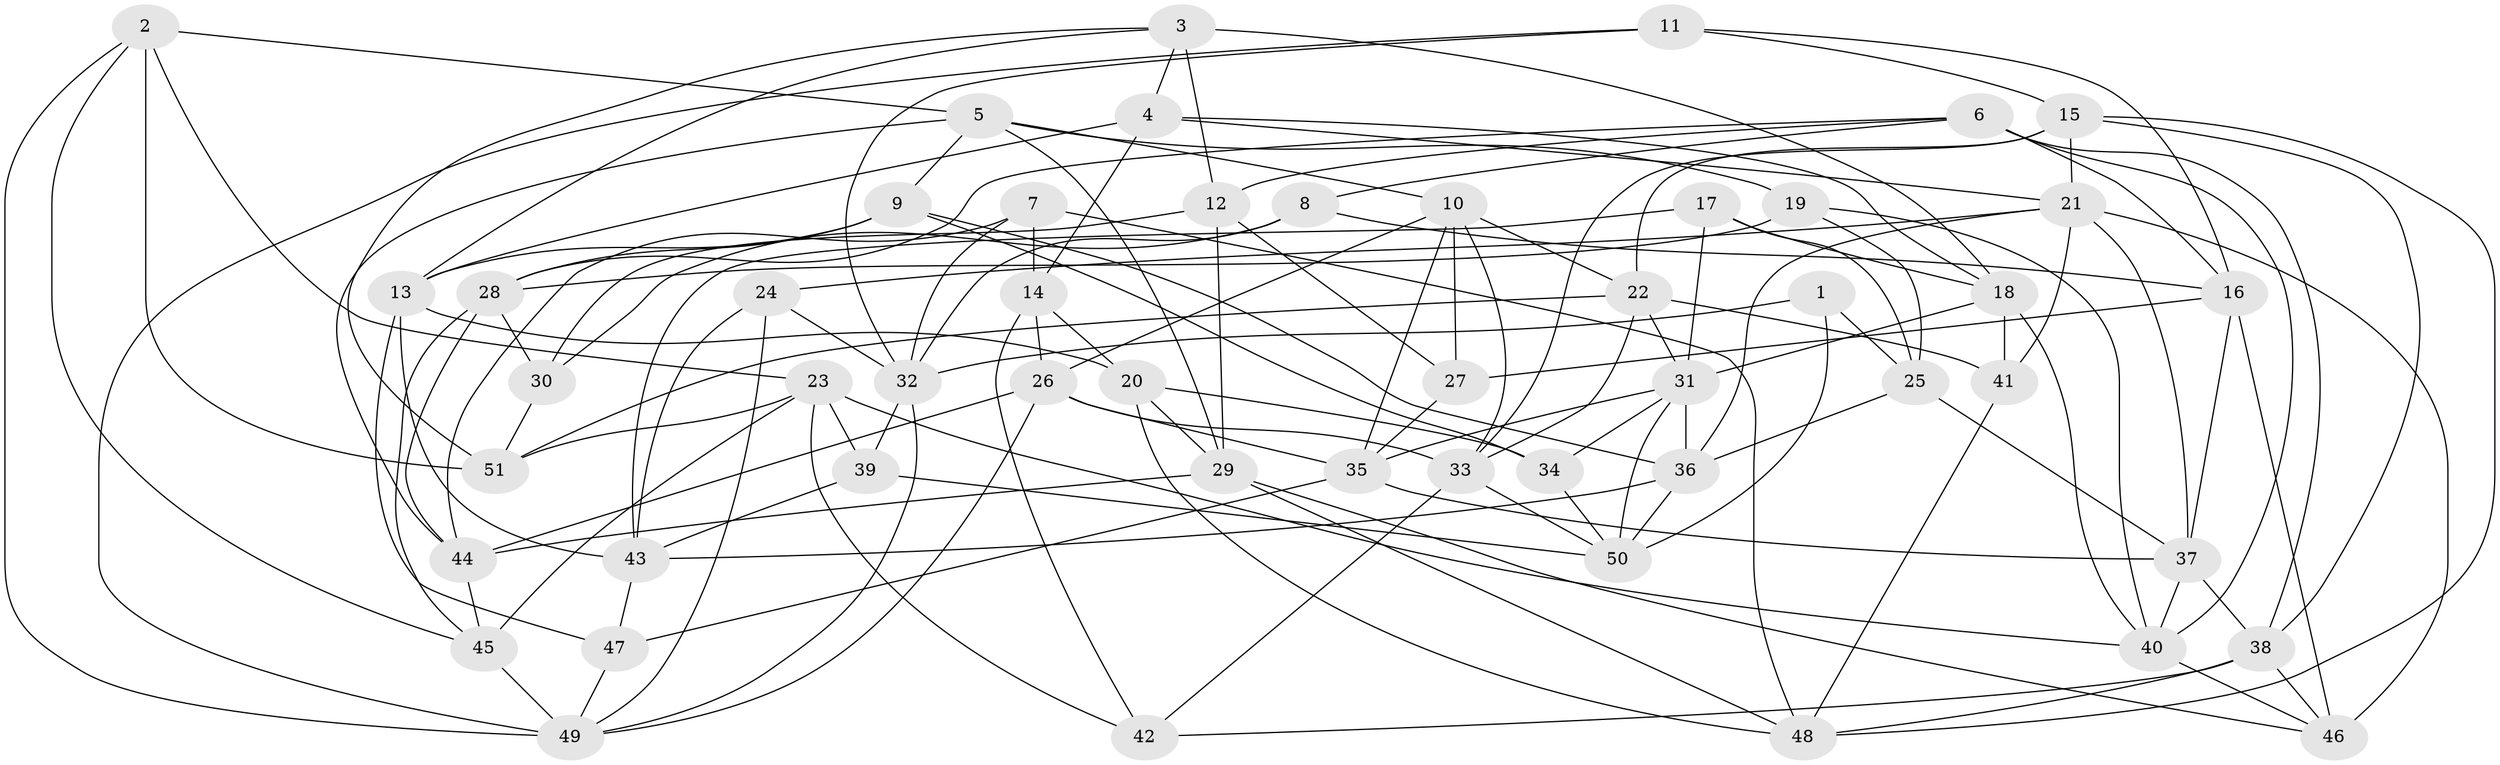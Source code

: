 // original degree distribution, {4: 1.0}
// Generated by graph-tools (version 1.1) at 2025/03/03/09/25 03:03:09]
// undirected, 51 vertices, 135 edges
graph export_dot {
graph [start="1"]
  node [color=gray90,style=filled];
  1;
  2;
  3;
  4;
  5;
  6;
  7;
  8;
  9;
  10;
  11;
  12;
  13;
  14;
  15;
  16;
  17;
  18;
  19;
  20;
  21;
  22;
  23;
  24;
  25;
  26;
  27;
  28;
  29;
  30;
  31;
  32;
  33;
  34;
  35;
  36;
  37;
  38;
  39;
  40;
  41;
  42;
  43;
  44;
  45;
  46;
  47;
  48;
  49;
  50;
  51;
  1 -- 25 [weight=1.0];
  1 -- 32 [weight=2.0];
  1 -- 50 [weight=1.0];
  2 -- 5 [weight=1.0];
  2 -- 23 [weight=1.0];
  2 -- 45 [weight=1.0];
  2 -- 49 [weight=1.0];
  2 -- 51 [weight=2.0];
  3 -- 4 [weight=1.0];
  3 -- 12 [weight=2.0];
  3 -- 13 [weight=1.0];
  3 -- 18 [weight=1.0];
  3 -- 51 [weight=1.0];
  4 -- 13 [weight=1.0];
  4 -- 14 [weight=2.0];
  4 -- 18 [weight=1.0];
  4 -- 21 [weight=1.0];
  5 -- 9 [weight=1.0];
  5 -- 10 [weight=1.0];
  5 -- 19 [weight=1.0];
  5 -- 29 [weight=1.0];
  5 -- 44 [weight=1.0];
  6 -- 8 [weight=1.0];
  6 -- 12 [weight=1.0];
  6 -- 16 [weight=1.0];
  6 -- 28 [weight=1.0];
  6 -- 38 [weight=1.0];
  6 -- 40 [weight=1.0];
  7 -- 14 [weight=1.0];
  7 -- 32 [weight=1.0];
  7 -- 44 [weight=1.0];
  7 -- 48 [weight=1.0];
  8 -- 16 [weight=1.0];
  8 -- 30 [weight=1.0];
  8 -- 32 [weight=3.0];
  9 -- 13 [weight=1.0];
  9 -- 28 [weight=2.0];
  9 -- 34 [weight=1.0];
  9 -- 36 [weight=1.0];
  10 -- 22 [weight=1.0];
  10 -- 26 [weight=1.0];
  10 -- 27 [weight=1.0];
  10 -- 33 [weight=1.0];
  10 -- 35 [weight=1.0];
  11 -- 15 [weight=1.0];
  11 -- 16 [weight=1.0];
  11 -- 32 [weight=1.0];
  11 -- 49 [weight=1.0];
  12 -- 27 [weight=1.0];
  12 -- 29 [weight=1.0];
  12 -- 30 [weight=1.0];
  13 -- 20 [weight=1.0];
  13 -- 43 [weight=1.0];
  13 -- 47 [weight=1.0];
  14 -- 20 [weight=1.0];
  14 -- 26 [weight=1.0];
  14 -- 42 [weight=1.0];
  15 -- 21 [weight=1.0];
  15 -- 22 [weight=1.0];
  15 -- 33 [weight=1.0];
  15 -- 38 [weight=1.0];
  15 -- 48 [weight=1.0];
  16 -- 27 [weight=1.0];
  16 -- 37 [weight=1.0];
  16 -- 46 [weight=1.0];
  17 -- 18 [weight=1.0];
  17 -- 25 [weight=1.0];
  17 -- 31 [weight=1.0];
  17 -- 43 [weight=1.0];
  18 -- 31 [weight=1.0];
  18 -- 40 [weight=1.0];
  18 -- 41 [weight=1.0];
  19 -- 25 [weight=2.0];
  19 -- 28 [weight=2.0];
  19 -- 40 [weight=1.0];
  20 -- 29 [weight=1.0];
  20 -- 34 [weight=2.0];
  20 -- 48 [weight=1.0];
  21 -- 24 [weight=1.0];
  21 -- 36 [weight=1.0];
  21 -- 37 [weight=1.0];
  21 -- 41 [weight=1.0];
  21 -- 46 [weight=2.0];
  22 -- 31 [weight=1.0];
  22 -- 33 [weight=1.0];
  22 -- 41 [weight=1.0];
  22 -- 51 [weight=1.0];
  23 -- 39 [weight=1.0];
  23 -- 40 [weight=1.0];
  23 -- 42 [weight=1.0];
  23 -- 45 [weight=1.0];
  23 -- 51 [weight=1.0];
  24 -- 32 [weight=1.0];
  24 -- 43 [weight=1.0];
  24 -- 49 [weight=1.0];
  25 -- 36 [weight=1.0];
  25 -- 37 [weight=1.0];
  26 -- 33 [weight=1.0];
  26 -- 35 [weight=1.0];
  26 -- 44 [weight=1.0];
  26 -- 49 [weight=1.0];
  27 -- 35 [weight=1.0];
  28 -- 30 [weight=1.0];
  28 -- 44 [weight=1.0];
  28 -- 45 [weight=1.0];
  29 -- 44 [weight=1.0];
  29 -- 46 [weight=1.0];
  29 -- 48 [weight=1.0];
  30 -- 51 [weight=1.0];
  31 -- 34 [weight=1.0];
  31 -- 35 [weight=1.0];
  31 -- 36 [weight=1.0];
  31 -- 50 [weight=2.0];
  32 -- 39 [weight=1.0];
  32 -- 49 [weight=1.0];
  33 -- 42 [weight=1.0];
  33 -- 50 [weight=1.0];
  34 -- 50 [weight=2.0];
  35 -- 37 [weight=1.0];
  35 -- 47 [weight=1.0];
  36 -- 43 [weight=1.0];
  36 -- 50 [weight=1.0];
  37 -- 38 [weight=1.0];
  37 -- 40 [weight=1.0];
  38 -- 42 [weight=1.0];
  38 -- 46 [weight=1.0];
  38 -- 48 [weight=1.0];
  39 -- 43 [weight=1.0];
  39 -- 50 [weight=1.0];
  40 -- 46 [weight=1.0];
  41 -- 48 [weight=1.0];
  43 -- 47 [weight=1.0];
  44 -- 45 [weight=1.0];
  45 -- 49 [weight=2.0];
  47 -- 49 [weight=1.0];
}
